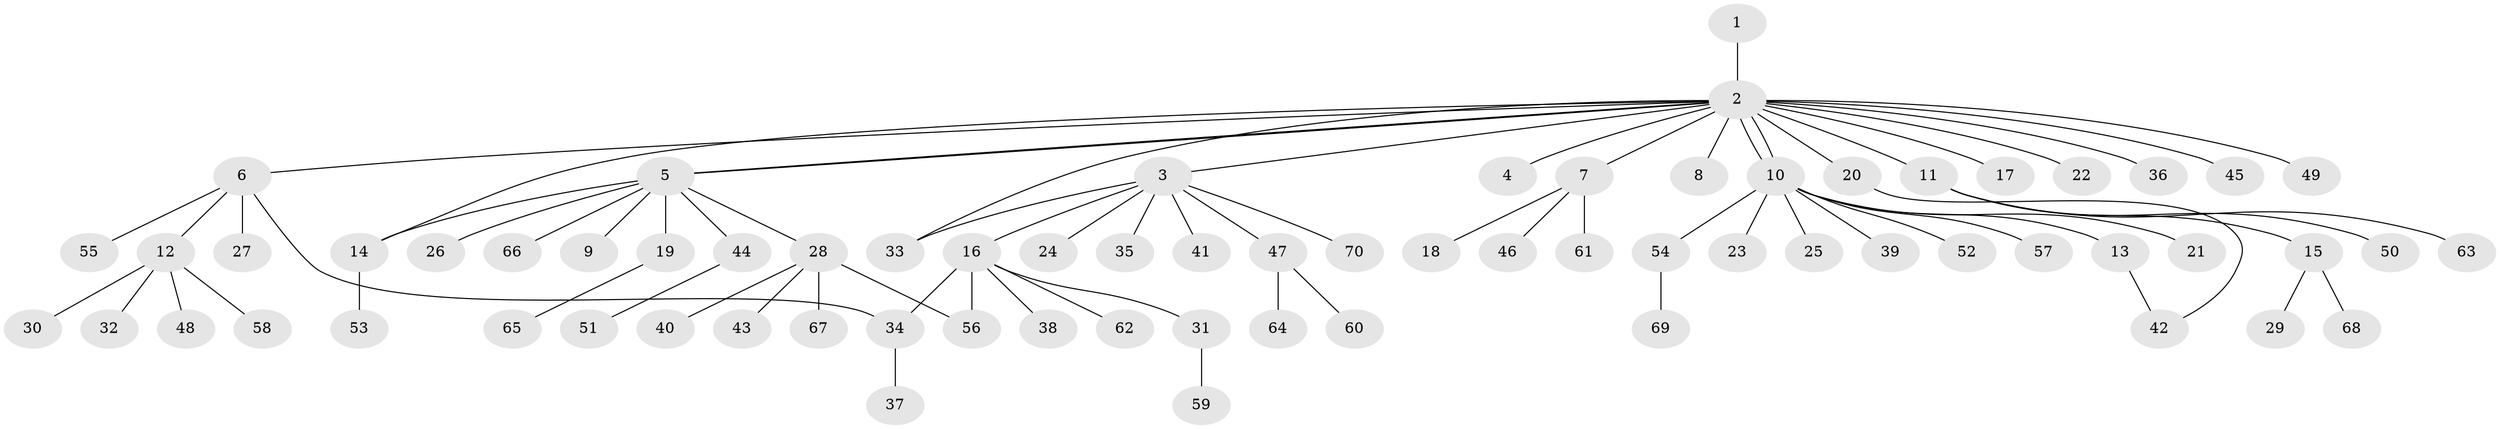 // Generated by graph-tools (version 1.1) at 2025/14/03/09/25 04:14:39]
// undirected, 70 vertices, 76 edges
graph export_dot {
graph [start="1"]
  node [color=gray90,style=filled];
  1;
  2;
  3;
  4;
  5;
  6;
  7;
  8;
  9;
  10;
  11;
  12;
  13;
  14;
  15;
  16;
  17;
  18;
  19;
  20;
  21;
  22;
  23;
  24;
  25;
  26;
  27;
  28;
  29;
  30;
  31;
  32;
  33;
  34;
  35;
  36;
  37;
  38;
  39;
  40;
  41;
  42;
  43;
  44;
  45;
  46;
  47;
  48;
  49;
  50;
  51;
  52;
  53;
  54;
  55;
  56;
  57;
  58;
  59;
  60;
  61;
  62;
  63;
  64;
  65;
  66;
  67;
  68;
  69;
  70;
  1 -- 2;
  2 -- 3;
  2 -- 4;
  2 -- 5;
  2 -- 5;
  2 -- 6;
  2 -- 7;
  2 -- 8;
  2 -- 10;
  2 -- 10;
  2 -- 11;
  2 -- 14;
  2 -- 17;
  2 -- 20;
  2 -- 22;
  2 -- 33;
  2 -- 36;
  2 -- 45;
  2 -- 49;
  3 -- 16;
  3 -- 24;
  3 -- 33;
  3 -- 35;
  3 -- 41;
  3 -- 47;
  3 -- 70;
  5 -- 9;
  5 -- 14;
  5 -- 19;
  5 -- 26;
  5 -- 28;
  5 -- 44;
  5 -- 66;
  6 -- 12;
  6 -- 27;
  6 -- 34;
  6 -- 55;
  7 -- 18;
  7 -- 46;
  7 -- 61;
  10 -- 13;
  10 -- 21;
  10 -- 23;
  10 -- 25;
  10 -- 39;
  10 -- 52;
  10 -- 54;
  10 -- 57;
  11 -- 15;
  11 -- 50;
  11 -- 63;
  12 -- 30;
  12 -- 32;
  12 -- 48;
  12 -- 58;
  13 -- 42;
  14 -- 53;
  15 -- 29;
  15 -- 68;
  16 -- 31;
  16 -- 34;
  16 -- 38;
  16 -- 56;
  16 -- 62;
  19 -- 65;
  20 -- 42;
  28 -- 40;
  28 -- 43;
  28 -- 56;
  28 -- 67;
  31 -- 59;
  34 -- 37;
  44 -- 51;
  47 -- 60;
  47 -- 64;
  54 -- 69;
}

